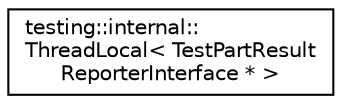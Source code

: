 digraph "Иерархия классов. Графический вид."
{
 // LATEX_PDF_SIZE
  edge [fontname="Helvetica",fontsize="10",labelfontname="Helvetica",labelfontsize="10"];
  node [fontname="Helvetica",fontsize="10",shape=record];
  rankdir="LR";
  Node0 [label="testing::internal::\lThreadLocal\< TestPartResult\lReporterInterface * \>",height=0.2,width=0.4,color="black", fillcolor="white", style="filled",URL="$classtesting_1_1internal_1_1ThreadLocal.html",tooltip=" "];
}
